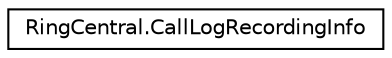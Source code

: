 digraph "Graphical Class Hierarchy"
{
 // LATEX_PDF_SIZE
  edge [fontname="Helvetica",fontsize="10",labelfontname="Helvetica",labelfontsize="10"];
  node [fontname="Helvetica",fontsize="10",shape=record];
  rankdir="LR";
  Node0 [label="RingCentral.CallLogRecordingInfo",height=0.2,width=0.4,color="black", fillcolor="white", style="filled",URL="$classRingCentral_1_1CallLogRecordingInfo.html",tooltip="Call recording data. Returned if the call was recorded"];
}
